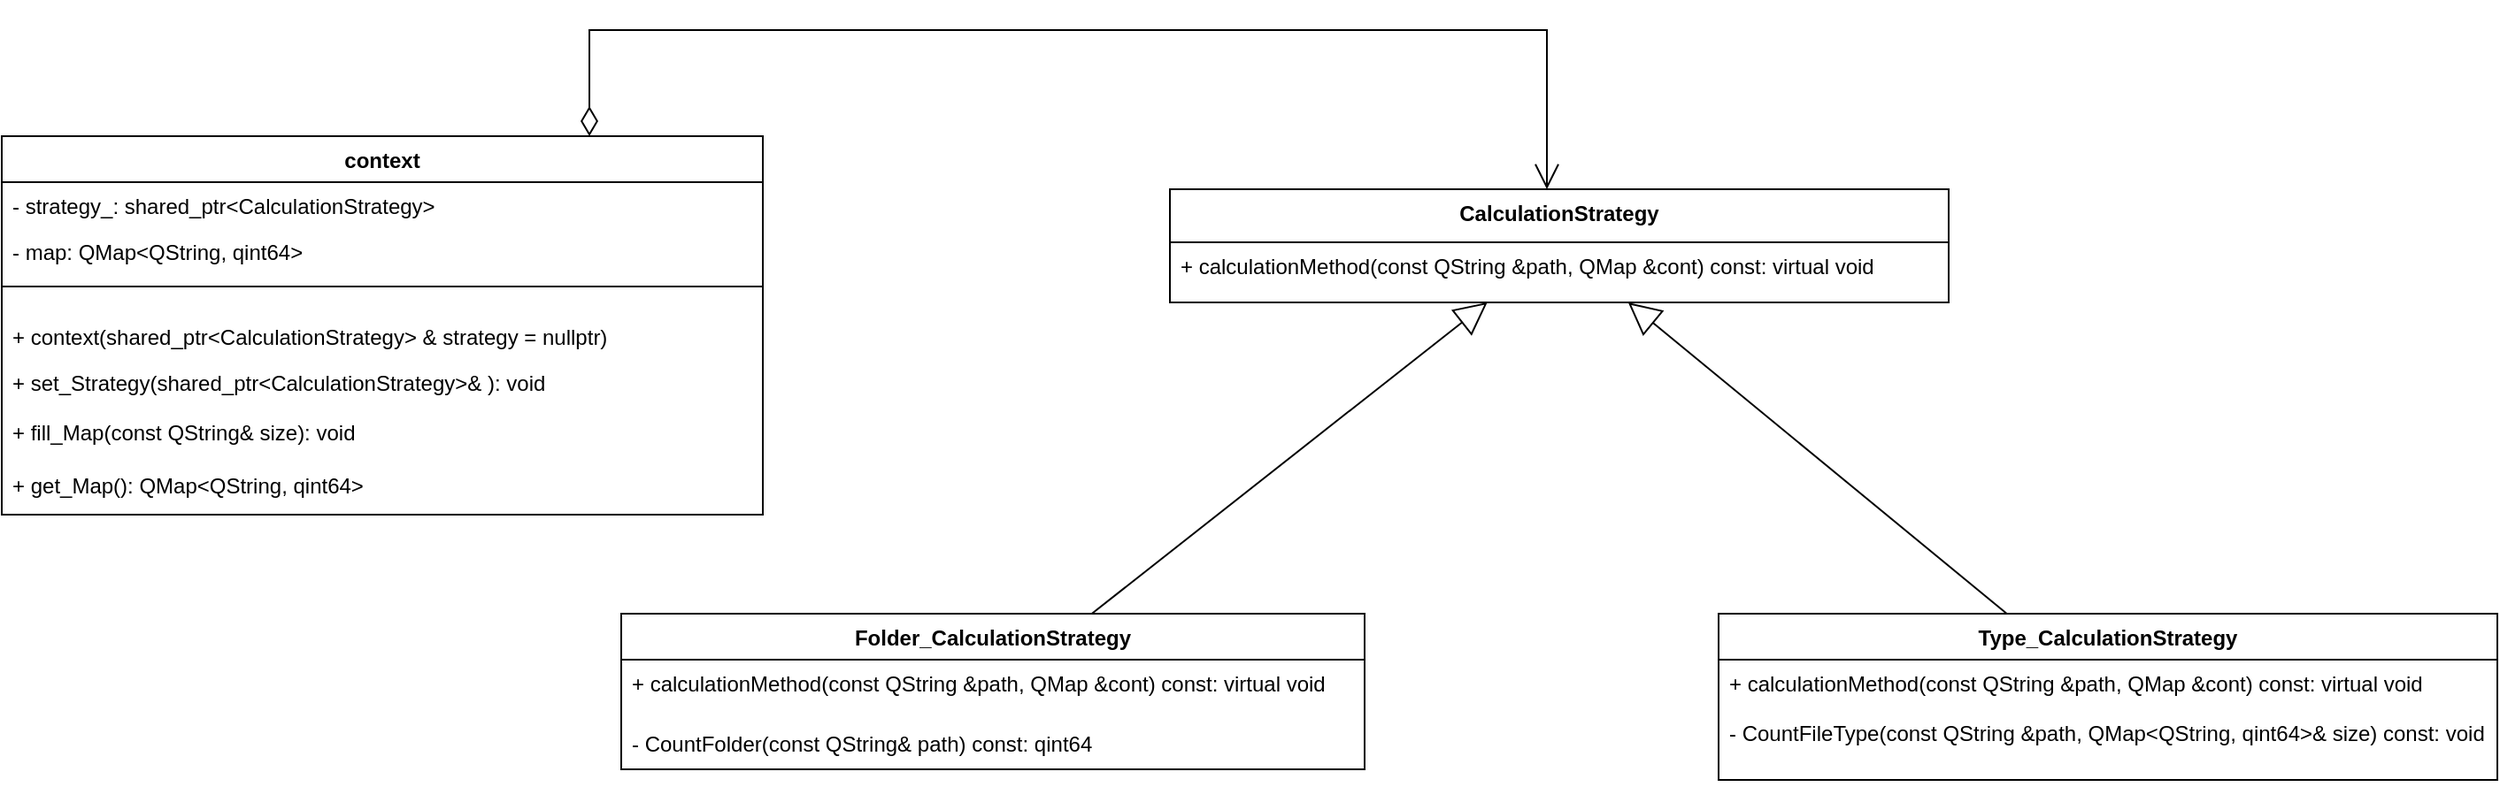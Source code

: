 <mxfile version="24.4.13" type="device">
  <diagram name="Страница — 1" id="qiLK4TDkztnywe2xz11D">
    <mxGraphModel dx="1515" dy="1794" grid="1" gridSize="10" guides="1" tooltips="1" connect="1" arrows="1" fold="1" page="1" pageScale="1" pageWidth="827" pageHeight="1169" math="0" shadow="0">
      <root>
        <mxCell id="0" />
        <mxCell id="1" parent="0" />
        <mxCell id="P8Ir8QS-Ni-nMBkMkxe2-12" value="context" style="swimlane;fontStyle=1;align=center;verticalAlign=top;childLayout=stackLayout;horizontal=1;startSize=26;horizontalStack=0;resizeParent=1;resizeParentMax=0;resizeLast=0;collapsible=1;marginBottom=0;whiteSpace=wrap;html=1;" parent="1" vertex="1">
          <mxGeometry x="190" y="40" width="430" height="214" as="geometry" />
        </mxCell>
        <mxCell id="P8Ir8QS-Ni-nMBkMkxe2-13" value="&lt;div&gt;- strategy_:&amp;nbsp;shared_ptr&amp;lt;CalculationStrategy&amp;gt;&amp;nbsp;&lt;/div&gt;" style="text;strokeColor=none;fillColor=none;align=left;verticalAlign=top;spacingLeft=4;spacingRight=4;overflow=hidden;rotatable=0;points=[[0,0.5],[1,0.5]];portConstraint=eastwest;whiteSpace=wrap;html=1;" parent="P8Ir8QS-Ni-nMBkMkxe2-12" vertex="1">
          <mxGeometry y="26" width="430" height="26" as="geometry" />
        </mxCell>
        <mxCell id="jec_1_4FBfGysfXx1iB4-3" value="&lt;div&gt;- map:&amp;nbsp;QMap&amp;lt;QString, qint64&amp;gt;&amp;nbsp;&lt;/div&gt;" style="text;strokeColor=none;fillColor=none;align=left;verticalAlign=top;spacingLeft=4;spacingRight=4;overflow=hidden;rotatable=0;points=[[0,0.5],[1,0.5]];portConstraint=eastwest;whiteSpace=wrap;html=1;" vertex="1" parent="P8Ir8QS-Ni-nMBkMkxe2-12">
          <mxGeometry y="52" width="430" height="18" as="geometry" />
        </mxCell>
        <mxCell id="P8Ir8QS-Ni-nMBkMkxe2-16" value="" style="line;strokeWidth=1;fillColor=none;align=left;verticalAlign=middle;spacingTop=-1;spacingLeft=3;spacingRight=3;rotatable=0;labelPosition=right;points=[];portConstraint=eastwest;strokeColor=inherit;" parent="P8Ir8QS-Ni-nMBkMkxe2-12" vertex="1">
          <mxGeometry y="70" width="430" height="30" as="geometry" />
        </mxCell>
        <mxCell id="jec_1_4FBfGysfXx1iB4-4" value="+ context(shared_ptr&amp;lt;CalculationStrategy&amp;gt; &amp;amp; strategy = nullptr)" style="text;strokeColor=none;fillColor=none;align=left;verticalAlign=top;spacingLeft=4;spacingRight=4;overflow=hidden;rotatable=0;points=[[0,0.5],[1,0.5]];portConstraint=eastwest;whiteSpace=wrap;html=1;" vertex="1" parent="P8Ir8QS-Ni-nMBkMkxe2-12">
          <mxGeometry y="100" width="430" height="26" as="geometry" />
        </mxCell>
        <mxCell id="_tlzQCcqpfX5_RsCwj5b-8" value="+ set_Strategy(shared_ptr&amp;lt;CalculationStrategy&amp;gt;&amp;amp; ): void" style="text;strokeColor=none;fillColor=none;align=left;verticalAlign=top;spacingLeft=4;spacingRight=4;overflow=hidden;rotatable=0;points=[[0,0.5],[1,0.5]];portConstraint=eastwest;whiteSpace=wrap;html=1;" parent="P8Ir8QS-Ni-nMBkMkxe2-12" vertex="1">
          <mxGeometry y="126" width="430" height="28" as="geometry" />
        </mxCell>
        <mxCell id="jec_1_4FBfGysfXx1iB4-5" value="+ fill_Map(const QString&amp;amp; size): void" style="text;strokeColor=none;fillColor=none;align=left;verticalAlign=top;spacingLeft=4;spacingRight=4;overflow=hidden;rotatable=0;points=[[0,0.5],[1,0.5]];portConstraint=eastwest;whiteSpace=wrap;html=1;" vertex="1" parent="P8Ir8QS-Ni-nMBkMkxe2-12">
          <mxGeometry y="154" width="430" height="30" as="geometry" />
        </mxCell>
        <mxCell id="jec_1_4FBfGysfXx1iB4-7" value="+ get_Map(): QMap&amp;lt;QString, qint64&amp;gt;" style="text;strokeColor=none;fillColor=none;align=left;verticalAlign=top;spacingLeft=4;spacingRight=4;overflow=hidden;rotatable=0;points=[[0,0.5],[1,0.5]];portConstraint=eastwest;whiteSpace=wrap;html=1;" vertex="1" parent="P8Ir8QS-Ni-nMBkMkxe2-12">
          <mxGeometry y="184" width="430" height="30" as="geometry" />
        </mxCell>
        <mxCell id="P8Ir8QS-Ni-nMBkMkxe2-21" value="CalculationStrategy" style="swimlane;fontStyle=1;align=center;verticalAlign=top;childLayout=stackLayout;horizontal=1;startSize=30;horizontalStack=0;resizeParent=1;resizeParentMax=0;resizeLast=0;collapsible=1;marginBottom=0;whiteSpace=wrap;html=1;" parent="1" vertex="1">
          <mxGeometry x="850" y="70" width="440" height="64" as="geometry" />
        </mxCell>
        <mxCell id="0uPfe_eLFzZHE8ssJK21-6" value="+ calculationMethod(const QString &amp;amp;path, QMap &amp;amp;cont) const: virtual void" style="text;strokeColor=none;fillColor=none;align=left;verticalAlign=top;spacingLeft=4;spacingRight=4;overflow=hidden;rotatable=0;points=[[0,0.5],[1,0.5]];portConstraint=eastwest;whiteSpace=wrap;html=1;" parent="P8Ir8QS-Ni-nMBkMkxe2-21" vertex="1">
          <mxGeometry y="30" width="440" height="34" as="geometry" />
        </mxCell>
        <mxCell id="P8Ir8QS-Ni-nMBkMkxe2-26" value="Folder_CalculationStrategy" style="swimlane;fontStyle=1;align=center;verticalAlign=top;childLayout=stackLayout;horizontal=1;startSize=26;horizontalStack=0;resizeParent=1;resizeParentMax=0;resizeLast=0;collapsible=1;marginBottom=0;whiteSpace=wrap;html=1;" parent="1" vertex="1">
          <mxGeometry x="540" y="310" width="420" height="88" as="geometry" />
        </mxCell>
        <mxCell id="_tlzQCcqpfX5_RsCwj5b-9" value="+ calculationMethod(const QString &amp;amp;path, QMap &amp;amp;cont) const: virtual void" style="text;strokeColor=none;fillColor=none;align=left;verticalAlign=top;spacingLeft=4;spacingRight=4;overflow=hidden;rotatable=0;points=[[0,0.5],[1,0.5]];portConstraint=eastwest;whiteSpace=wrap;html=1;" parent="P8Ir8QS-Ni-nMBkMkxe2-26" vertex="1">
          <mxGeometry y="26" width="420" height="34" as="geometry" />
        </mxCell>
        <mxCell id="jec_1_4FBfGysfXx1iB4-1" value="- CountFolder(const QString&amp;amp; path) const: qint64" style="text;strokeColor=none;fillColor=none;align=left;verticalAlign=top;spacingLeft=4;spacingRight=4;overflow=hidden;rotatable=0;points=[[0,0.5],[1,0.5]];portConstraint=eastwest;whiteSpace=wrap;html=1;" vertex="1" parent="P8Ir8QS-Ni-nMBkMkxe2-26">
          <mxGeometry y="60" width="420" height="28" as="geometry" />
        </mxCell>
        <mxCell id="_tlzQCcqpfX5_RsCwj5b-15" value="" style="endArrow=open;html=1;endSize=12;startArrow=diamondThin;startSize=14;startFill=0;edgeStyle=orthogonalEdgeStyle;align=left;verticalAlign=bottom;rounded=0;" parent="1" source="P8Ir8QS-Ni-nMBkMkxe2-12" target="P8Ir8QS-Ni-nMBkMkxe2-21" edge="1">
          <mxGeometry x="-1" y="3" relative="1" as="geometry">
            <mxPoint x="640" y="170" as="sourcePoint" />
            <mxPoint x="1062.5" y="-80.0" as="targetPoint" />
            <Array as="points">
              <mxPoint x="522" y="-20" />
              <mxPoint x="1063" y="-20" />
            </Array>
          </mxGeometry>
        </mxCell>
        <mxCell id="0uPfe_eLFzZHE8ssJK21-1" value="Type_CalculationStrategy" style="swimlane;fontStyle=1;align=center;verticalAlign=top;childLayout=stackLayout;horizontal=1;startSize=26;horizontalStack=0;resizeParent=1;resizeParentMax=0;resizeLast=0;collapsible=1;marginBottom=0;whiteSpace=wrap;html=1;" parent="1" vertex="1">
          <mxGeometry x="1160" y="310" width="440" height="94" as="geometry" />
        </mxCell>
        <mxCell id="0uPfe_eLFzZHE8ssJK21-3" value="+ calculationMethod(const QString &amp;amp;path, QMap &amp;amp;cont) const: virtual void" style="text;strokeColor=none;fillColor=none;align=left;verticalAlign=top;spacingLeft=4;spacingRight=4;overflow=hidden;rotatable=0;points=[[0,0.5],[1,0.5]];portConstraint=eastwest;whiteSpace=wrap;html=1;" parent="0uPfe_eLFzZHE8ssJK21-1" vertex="1">
          <mxGeometry y="26" width="440" height="28" as="geometry" />
        </mxCell>
        <mxCell id="jec_1_4FBfGysfXx1iB4-2" value="- CountFileType(const QString &amp;amp;path, QMap&amp;lt;QString, qint64&amp;gt;&amp;amp; size) const: void" style="text;strokeColor=none;fillColor=none;align=left;verticalAlign=top;spacingLeft=4;spacingRight=4;overflow=hidden;rotatable=0;points=[[0,0.5],[1,0.5]];portConstraint=eastwest;whiteSpace=wrap;html=1;" vertex="1" parent="0uPfe_eLFzZHE8ssJK21-1">
          <mxGeometry y="54" width="440" height="40" as="geometry" />
        </mxCell>
        <mxCell id="0uPfe_eLFzZHE8ssJK21-4" value="" style="endArrow=block;endSize=16;endFill=0;html=1;rounded=0;" parent="1" source="P8Ir8QS-Ni-nMBkMkxe2-26" target="P8Ir8QS-Ni-nMBkMkxe2-21" edge="1">
          <mxGeometry x="0.001" width="160" relative="1" as="geometry">
            <mxPoint x="540" y="230" as="sourcePoint" />
            <mxPoint x="700" y="230" as="targetPoint" />
            <mxPoint as="offset" />
          </mxGeometry>
        </mxCell>
        <mxCell id="0uPfe_eLFzZHE8ssJK21-5" value="" style="endArrow=block;endSize=16;endFill=0;html=1;rounded=0;" parent="1" source="0uPfe_eLFzZHE8ssJK21-1" target="P8Ir8QS-Ni-nMBkMkxe2-21" edge="1">
          <mxGeometry x="0.001" width="160" relative="1" as="geometry">
            <mxPoint x="848" y="320" as="sourcePoint" />
            <mxPoint x="1005" y="146" as="targetPoint" />
            <mxPoint as="offset" />
          </mxGeometry>
        </mxCell>
      </root>
    </mxGraphModel>
  </diagram>
</mxfile>

